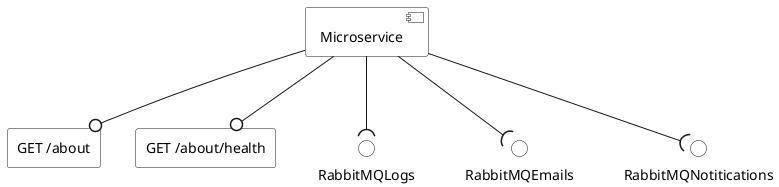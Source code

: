 
@startuml
<style>
queue {
   LineThickness: 1
   BackGroundColor: white
}
interface {
   BackGroundColor: white
}
component {
   BackGroundColor: white
}
database {
   BackGroundColor: white
}
rectangle {
   BackGroundColor: white
}
</style>

top to bottom direction
'left to right direction

component Microservice as MS
rectangle "GET /about" as getabout
rectangle "GET /about/health" as GETabouthealth
MS --0 getabout
MS --0 GETabouthealth
MS --( RabbitMQLogs
MS --( RabbitMQEmails
MS --( RabbitMQNotitications

@enduml
